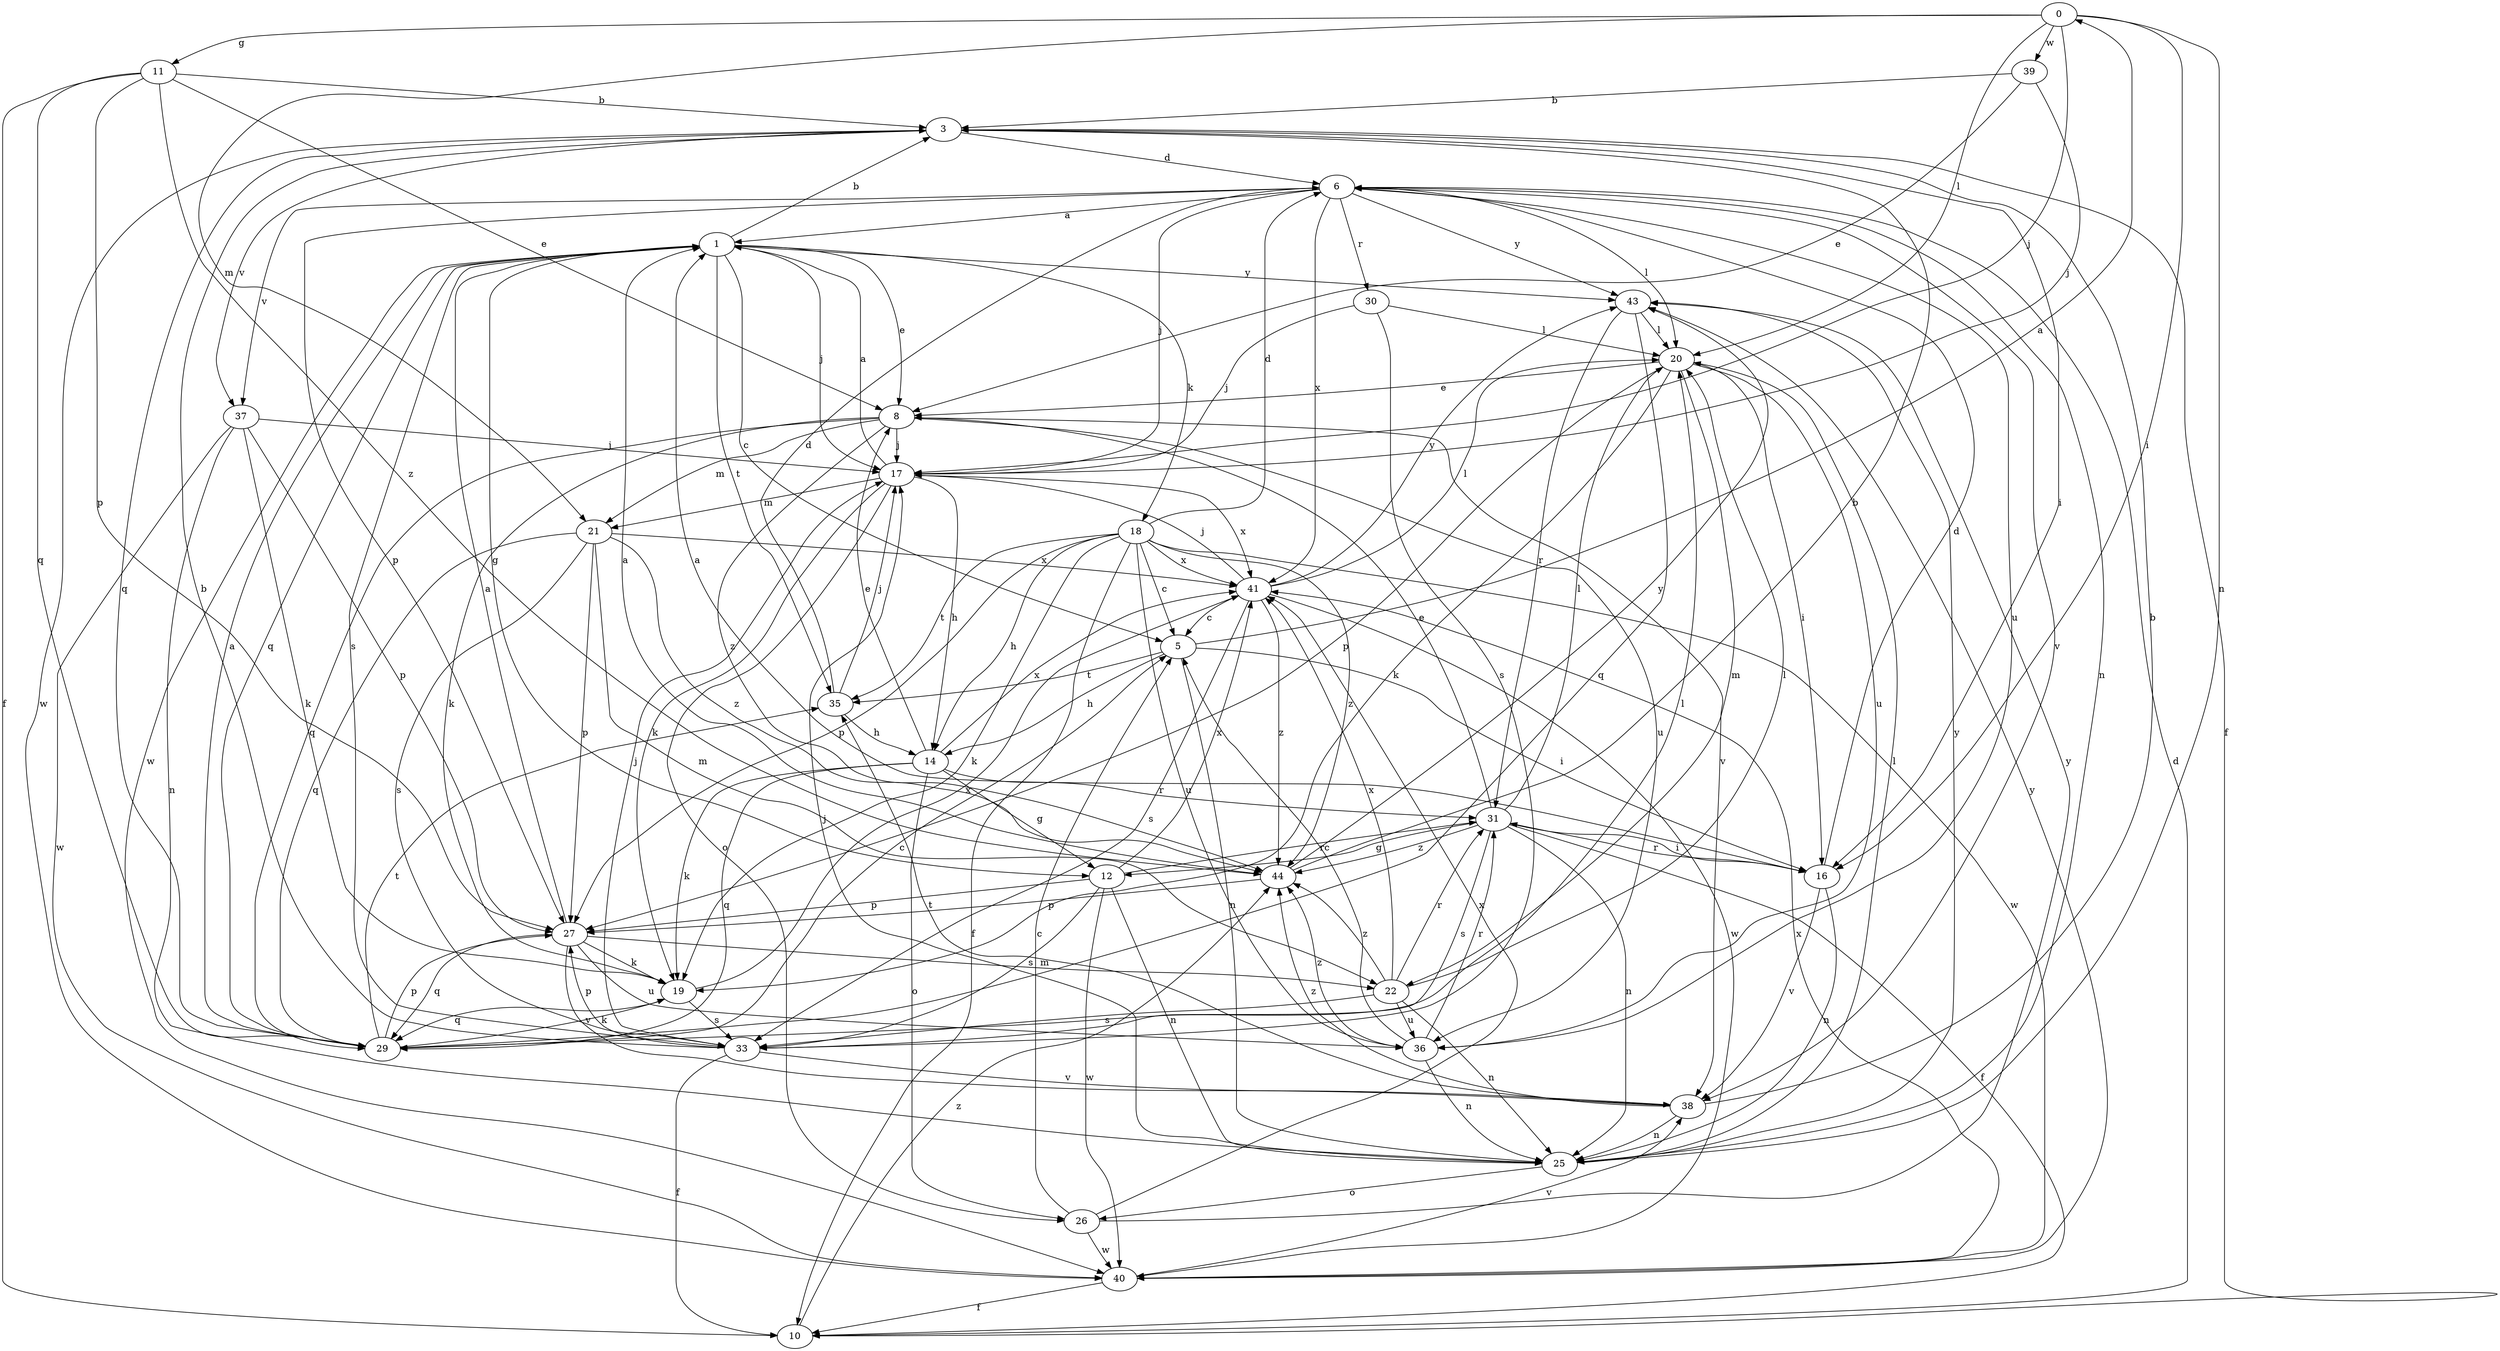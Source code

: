 strict digraph  {
0;
1;
3;
5;
6;
8;
10;
11;
12;
14;
16;
17;
18;
19;
20;
21;
22;
25;
26;
27;
29;
30;
31;
33;
35;
36;
37;
38;
39;
40;
41;
43;
44;
0 -> 11  [label=g];
0 -> 16  [label=i];
0 -> 17  [label=j];
0 -> 20  [label=l];
0 -> 21  [label=m];
0 -> 25  [label=n];
0 -> 39  [label=w];
1 -> 3  [label=b];
1 -> 5  [label=c];
1 -> 8  [label=e];
1 -> 12  [label=g];
1 -> 17  [label=j];
1 -> 18  [label=k];
1 -> 29  [label=q];
1 -> 33  [label=s];
1 -> 35  [label=t];
1 -> 40  [label=w];
1 -> 43  [label=y];
3 -> 6  [label=d];
3 -> 10  [label=f];
3 -> 16  [label=i];
3 -> 29  [label=q];
3 -> 37  [label=v];
3 -> 40  [label=w];
5 -> 0  [label=a];
5 -> 14  [label=h];
5 -> 16  [label=i];
5 -> 25  [label=n];
5 -> 35  [label=t];
6 -> 1  [label=a];
6 -> 17  [label=j];
6 -> 20  [label=l];
6 -> 25  [label=n];
6 -> 27  [label=p];
6 -> 30  [label=r];
6 -> 36  [label=u];
6 -> 37  [label=v];
6 -> 38  [label=v];
6 -> 41  [label=x];
6 -> 43  [label=y];
8 -> 17  [label=j];
8 -> 19  [label=k];
8 -> 21  [label=m];
8 -> 29  [label=q];
8 -> 36  [label=u];
8 -> 38  [label=v];
8 -> 44  [label=z];
10 -> 6  [label=d];
10 -> 44  [label=z];
11 -> 3  [label=b];
11 -> 8  [label=e];
11 -> 10  [label=f];
11 -> 27  [label=p];
11 -> 29  [label=q];
11 -> 44  [label=z];
12 -> 25  [label=n];
12 -> 27  [label=p];
12 -> 31  [label=r];
12 -> 33  [label=s];
12 -> 40  [label=w];
12 -> 41  [label=x];
14 -> 8  [label=e];
14 -> 12  [label=g];
14 -> 19  [label=k];
14 -> 26  [label=o];
14 -> 29  [label=q];
14 -> 31  [label=r];
14 -> 41  [label=x];
16 -> 1  [label=a];
16 -> 6  [label=d];
16 -> 25  [label=n];
16 -> 31  [label=r];
16 -> 38  [label=v];
17 -> 1  [label=a];
17 -> 14  [label=h];
17 -> 19  [label=k];
17 -> 21  [label=m];
17 -> 26  [label=o];
17 -> 41  [label=x];
18 -> 5  [label=c];
18 -> 6  [label=d];
18 -> 10  [label=f];
18 -> 14  [label=h];
18 -> 19  [label=k];
18 -> 27  [label=p];
18 -> 35  [label=t];
18 -> 36  [label=u];
18 -> 40  [label=w];
18 -> 41  [label=x];
18 -> 44  [label=z];
19 -> 29  [label=q];
19 -> 33  [label=s];
19 -> 41  [label=x];
20 -> 8  [label=e];
20 -> 16  [label=i];
20 -> 19  [label=k];
20 -> 22  [label=m];
20 -> 27  [label=p];
20 -> 36  [label=u];
21 -> 22  [label=m];
21 -> 27  [label=p];
21 -> 29  [label=q];
21 -> 33  [label=s];
21 -> 41  [label=x];
21 -> 44  [label=z];
22 -> 20  [label=l];
22 -> 25  [label=n];
22 -> 31  [label=r];
22 -> 33  [label=s];
22 -> 36  [label=u];
22 -> 41  [label=x];
22 -> 44  [label=z];
25 -> 17  [label=j];
25 -> 20  [label=l];
25 -> 26  [label=o];
25 -> 43  [label=y];
26 -> 5  [label=c];
26 -> 40  [label=w];
26 -> 41  [label=x];
26 -> 43  [label=y];
27 -> 1  [label=a];
27 -> 19  [label=k];
27 -> 22  [label=m];
27 -> 29  [label=q];
27 -> 36  [label=u];
27 -> 38  [label=v];
29 -> 1  [label=a];
29 -> 5  [label=c];
29 -> 19  [label=k];
29 -> 20  [label=l];
29 -> 27  [label=p];
29 -> 35  [label=t];
30 -> 17  [label=j];
30 -> 20  [label=l];
30 -> 33  [label=s];
31 -> 8  [label=e];
31 -> 10  [label=f];
31 -> 12  [label=g];
31 -> 16  [label=i];
31 -> 20  [label=l];
31 -> 25  [label=n];
31 -> 33  [label=s];
31 -> 44  [label=z];
33 -> 3  [label=b];
33 -> 10  [label=f];
33 -> 17  [label=j];
33 -> 27  [label=p];
33 -> 38  [label=v];
35 -> 6  [label=d];
35 -> 14  [label=h];
35 -> 17  [label=j];
36 -> 5  [label=c];
36 -> 25  [label=n];
36 -> 31  [label=r];
36 -> 44  [label=z];
37 -> 17  [label=j];
37 -> 19  [label=k];
37 -> 25  [label=n];
37 -> 27  [label=p];
37 -> 40  [label=w];
38 -> 3  [label=b];
38 -> 25  [label=n];
38 -> 35  [label=t];
38 -> 44  [label=z];
39 -> 3  [label=b];
39 -> 8  [label=e];
39 -> 17  [label=j];
40 -> 10  [label=f];
40 -> 38  [label=v];
40 -> 41  [label=x];
40 -> 43  [label=y];
41 -> 5  [label=c];
41 -> 17  [label=j];
41 -> 20  [label=l];
41 -> 33  [label=s];
41 -> 40  [label=w];
41 -> 43  [label=y];
41 -> 44  [label=z];
43 -> 20  [label=l];
43 -> 29  [label=q];
43 -> 31  [label=r];
44 -> 1  [label=a];
44 -> 3  [label=b];
44 -> 27  [label=p];
44 -> 43  [label=y];
}
